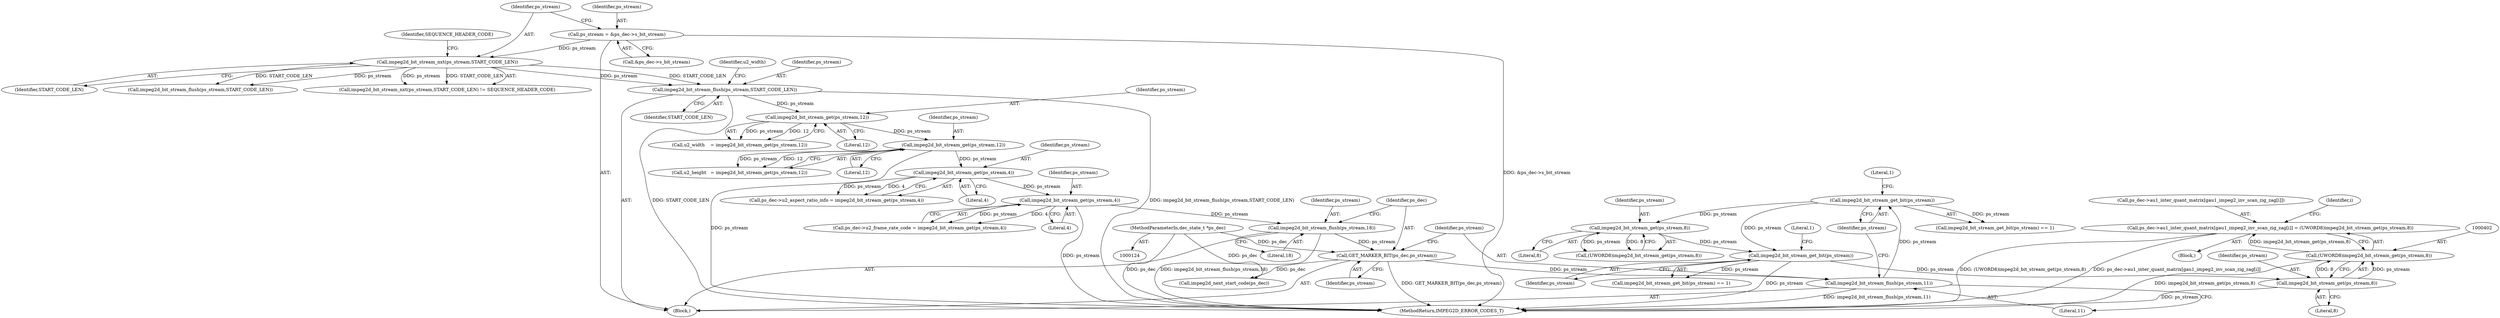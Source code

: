digraph "0_Android_bef16671c891e16f25a7b174bc528eea109357be@array" {
"1000393" [label="(Call,ps_dec->au1_inter_quant_matrix[gau1_impeg2_inv_scan_zig_zag[i]] = (UWORD8)impeg2d_bit_stream_get(ps_stream,8))"];
"1000401" [label="(Call,(UWORD8)impeg2d_bit_stream_get(ps_stream,8))"];
"1000403" [label="(Call,impeg2d_bit_stream_get(ps_stream,8))"];
"1000378" [label="(Call,impeg2d_bit_stream_get_bit(ps_stream))"];
"1000365" [label="(Call,impeg2d_bit_stream_get(ps_stream,8))"];
"1000340" [label="(Call,impeg2d_bit_stream_get_bit(ps_stream))"];
"1000335" [label="(Call,impeg2d_bit_stream_flush(ps_stream,11))"];
"1000332" [label="(Call,GET_MARKER_BIT(ps_dec,ps_stream))"];
"1000125" [label="(MethodParameterIn,dec_state_t *ps_dec)"];
"1000329" [label="(Call,impeg2d_bit_stream_flush(ps_stream,18))"];
"1000317" [label="(Call,impeg2d_bit_stream_get(ps_stream,4))"];
"1000310" [label="(Call,impeg2d_bit_stream_get(ps_stream,4))"];
"1000158" [label="(Call,impeg2d_bit_stream_get(ps_stream,12))"];
"1000153" [label="(Call,impeg2d_bit_stream_get(ps_stream,12))"];
"1000148" [label="(Call,impeg2d_bit_stream_flush(ps_stream,START_CODE_LEN))"];
"1000138" [label="(Call,impeg2d_bit_stream_nxt(ps_stream,START_CODE_LEN))"];
"1000128" [label="(Call,ps_stream = &ps_dec->s_bit_stream)"];
"1000143" [label="(Call,impeg2d_bit_stream_flush(ps_stream,START_CODE_LEN))"];
"1000330" [label="(Identifier,ps_stream)"];
"1000336" [label="(Identifier,ps_stream)"];
"1000378" [label="(Call,impeg2d_bit_stream_get_bit(ps_stream))"];
"1000156" [label="(Call,u2_height   = impeg2d_bit_stream_get(ps_stream,12))"];
"1000137" [label="(Call,impeg2d_bit_stream_nxt(ps_stream,START_CODE_LEN) != SEQUENCE_HEADER_CODE)"];
"1000128" [label="(Call,ps_stream = &ps_dec->s_bit_stream)"];
"1000366" [label="(Identifier,ps_stream)"];
"1000329" [label="(Call,impeg2d_bit_stream_flush(ps_stream,18))"];
"1000150" [label="(Identifier,START_CODE_LEN)"];
"1000141" [label="(Identifier,SEQUENCE_HEADER_CODE)"];
"1000420" [label="(MethodReturn,IMPEG2D_ERROR_CODES_T)"];
"1000313" [label="(Call,ps_dec->u2_frame_rate_code = impeg2d_bit_stream_get(ps_stream,4))"];
"1000367" [label="(Literal,8)"];
"1000342" [label="(Literal,1)"];
"1000125" [label="(MethodParameterIn,dec_state_t *ps_dec)"];
"1000155" [label="(Literal,12)"];
"1000152" [label="(Identifier,u2_width)"];
"1000380" [label="(Literal,1)"];
"1000333" [label="(Identifier,ps_dec)"];
"1000337" [label="(Literal,11)"];
"1000159" [label="(Identifier,ps_stream)"];
"1000335" [label="(Call,impeg2d_bit_stream_flush(ps_stream,11))"];
"1000377" [label="(Call,impeg2d_bit_stream_get_bit(ps_stream) == 1)"];
"1000140" [label="(Identifier,START_CODE_LEN)"];
"1000129" [label="(Identifier,ps_stream)"];
"1000311" [label="(Identifier,ps_stream)"];
"1000138" [label="(Call,impeg2d_bit_stream_nxt(ps_stream,START_CODE_LEN))"];
"1000392" [label="(Block,)"];
"1000341" [label="(Identifier,ps_stream)"];
"1000126" [label="(Block,)"];
"1000130" [label="(Call,&ps_dec->s_bit_stream)"];
"1000363" [label="(Call,(UWORD8)impeg2d_bit_stream_get(ps_stream,8))"];
"1000318" [label="(Identifier,ps_stream)"];
"1000405" [label="(Literal,8)"];
"1000332" [label="(Call,GET_MARKER_BIT(ps_dec,ps_stream))"];
"1000306" [label="(Call,ps_dec->u2_aspect_ratio_info = impeg2d_bit_stream_get(ps_stream,4))"];
"1000139" [label="(Identifier,ps_stream)"];
"1000158" [label="(Call,impeg2d_bit_stream_get(ps_stream,12))"];
"1000331" [label="(Literal,18)"];
"1000319" [label="(Literal,4)"];
"1000148" [label="(Call,impeg2d_bit_stream_flush(ps_stream,START_CODE_LEN))"];
"1000149" [label="(Identifier,ps_stream)"];
"1000312" [label="(Literal,4)"];
"1000153" [label="(Call,impeg2d_bit_stream_get(ps_stream,12))"];
"1000340" [label="(Call,impeg2d_bit_stream_get_bit(ps_stream))"];
"1000154" [label="(Identifier,ps_stream)"];
"1000365" [label="(Call,impeg2d_bit_stream_get(ps_stream,8))"];
"1000401" [label="(Call,(UWORD8)impeg2d_bit_stream_get(ps_stream,8))"];
"1000334" [label="(Identifier,ps_stream)"];
"1000317" [label="(Call,impeg2d_bit_stream_get(ps_stream,4))"];
"1000393" [label="(Call,ps_dec->au1_inter_quant_matrix[gau1_impeg2_inv_scan_zig_zag[i]] = (UWORD8)impeg2d_bit_stream_get(ps_stream,8))"];
"1000394" [label="(Call,ps_dec->au1_inter_quant_matrix[gau1_impeg2_inv_scan_zig_zag[i]])"];
"1000404" [label="(Identifier,ps_stream)"];
"1000160" [label="(Literal,12)"];
"1000339" [label="(Call,impeg2d_bit_stream_get_bit(ps_stream) == 1)"];
"1000151" [label="(Call,u2_width    = impeg2d_bit_stream_get(ps_stream,12))"];
"1000379" [label="(Identifier,ps_stream)"];
"1000403" [label="(Call,impeg2d_bit_stream_get(ps_stream,8))"];
"1000391" [label="(Identifier,i)"];
"1000310" [label="(Call,impeg2d_bit_stream_get(ps_stream,4))"];
"1000414" [label="(Call,impeg2d_next_start_code(ps_dec))"];
"1000393" -> "1000392"  [label="AST: "];
"1000393" -> "1000401"  [label="CFG: "];
"1000394" -> "1000393"  [label="AST: "];
"1000401" -> "1000393"  [label="AST: "];
"1000391" -> "1000393"  [label="CFG: "];
"1000393" -> "1000420"  [label="DDG: ps_dec->au1_inter_quant_matrix[gau1_impeg2_inv_scan_zig_zag[i]]"];
"1000393" -> "1000420"  [label="DDG: (UWORD8)impeg2d_bit_stream_get(ps_stream,8)"];
"1000401" -> "1000393"  [label="DDG: impeg2d_bit_stream_get(ps_stream,8)"];
"1000401" -> "1000403"  [label="CFG: "];
"1000402" -> "1000401"  [label="AST: "];
"1000403" -> "1000401"  [label="AST: "];
"1000401" -> "1000420"  [label="DDG: impeg2d_bit_stream_get(ps_stream,8)"];
"1000403" -> "1000401"  [label="DDG: ps_stream"];
"1000403" -> "1000401"  [label="DDG: 8"];
"1000403" -> "1000405"  [label="CFG: "];
"1000404" -> "1000403"  [label="AST: "];
"1000405" -> "1000403"  [label="AST: "];
"1000403" -> "1000420"  [label="DDG: ps_stream"];
"1000378" -> "1000403"  [label="DDG: ps_stream"];
"1000378" -> "1000377"  [label="AST: "];
"1000378" -> "1000379"  [label="CFG: "];
"1000379" -> "1000378"  [label="AST: "];
"1000380" -> "1000378"  [label="CFG: "];
"1000378" -> "1000420"  [label="DDG: ps_stream"];
"1000378" -> "1000377"  [label="DDG: ps_stream"];
"1000365" -> "1000378"  [label="DDG: ps_stream"];
"1000340" -> "1000378"  [label="DDG: ps_stream"];
"1000365" -> "1000363"  [label="AST: "];
"1000365" -> "1000367"  [label="CFG: "];
"1000366" -> "1000365"  [label="AST: "];
"1000367" -> "1000365"  [label="AST: "];
"1000363" -> "1000365"  [label="CFG: "];
"1000365" -> "1000363"  [label="DDG: ps_stream"];
"1000365" -> "1000363"  [label="DDG: 8"];
"1000340" -> "1000365"  [label="DDG: ps_stream"];
"1000340" -> "1000339"  [label="AST: "];
"1000340" -> "1000341"  [label="CFG: "];
"1000341" -> "1000340"  [label="AST: "];
"1000342" -> "1000340"  [label="CFG: "];
"1000340" -> "1000339"  [label="DDG: ps_stream"];
"1000335" -> "1000340"  [label="DDG: ps_stream"];
"1000335" -> "1000126"  [label="AST: "];
"1000335" -> "1000337"  [label="CFG: "];
"1000336" -> "1000335"  [label="AST: "];
"1000337" -> "1000335"  [label="AST: "];
"1000341" -> "1000335"  [label="CFG: "];
"1000335" -> "1000420"  [label="DDG: impeg2d_bit_stream_flush(ps_stream,11)"];
"1000332" -> "1000335"  [label="DDG: ps_stream"];
"1000332" -> "1000126"  [label="AST: "];
"1000332" -> "1000334"  [label="CFG: "];
"1000333" -> "1000332"  [label="AST: "];
"1000334" -> "1000332"  [label="AST: "];
"1000336" -> "1000332"  [label="CFG: "];
"1000332" -> "1000420"  [label="DDG: GET_MARKER_BIT(ps_dec,ps_stream)"];
"1000125" -> "1000332"  [label="DDG: ps_dec"];
"1000329" -> "1000332"  [label="DDG: ps_stream"];
"1000332" -> "1000414"  [label="DDG: ps_dec"];
"1000125" -> "1000124"  [label="AST: "];
"1000125" -> "1000420"  [label="DDG: ps_dec"];
"1000125" -> "1000414"  [label="DDG: ps_dec"];
"1000329" -> "1000126"  [label="AST: "];
"1000329" -> "1000331"  [label="CFG: "];
"1000330" -> "1000329"  [label="AST: "];
"1000331" -> "1000329"  [label="AST: "];
"1000333" -> "1000329"  [label="CFG: "];
"1000329" -> "1000420"  [label="DDG: impeg2d_bit_stream_flush(ps_stream,18)"];
"1000317" -> "1000329"  [label="DDG: ps_stream"];
"1000317" -> "1000313"  [label="AST: "];
"1000317" -> "1000319"  [label="CFG: "];
"1000318" -> "1000317"  [label="AST: "];
"1000319" -> "1000317"  [label="AST: "];
"1000313" -> "1000317"  [label="CFG: "];
"1000317" -> "1000420"  [label="DDG: ps_stream"];
"1000317" -> "1000313"  [label="DDG: ps_stream"];
"1000317" -> "1000313"  [label="DDG: 4"];
"1000310" -> "1000317"  [label="DDG: ps_stream"];
"1000310" -> "1000306"  [label="AST: "];
"1000310" -> "1000312"  [label="CFG: "];
"1000311" -> "1000310"  [label="AST: "];
"1000312" -> "1000310"  [label="AST: "];
"1000306" -> "1000310"  [label="CFG: "];
"1000310" -> "1000306"  [label="DDG: ps_stream"];
"1000310" -> "1000306"  [label="DDG: 4"];
"1000158" -> "1000310"  [label="DDG: ps_stream"];
"1000158" -> "1000156"  [label="AST: "];
"1000158" -> "1000160"  [label="CFG: "];
"1000159" -> "1000158"  [label="AST: "];
"1000160" -> "1000158"  [label="AST: "];
"1000156" -> "1000158"  [label="CFG: "];
"1000158" -> "1000420"  [label="DDG: ps_stream"];
"1000158" -> "1000156"  [label="DDG: ps_stream"];
"1000158" -> "1000156"  [label="DDG: 12"];
"1000153" -> "1000158"  [label="DDG: ps_stream"];
"1000153" -> "1000151"  [label="AST: "];
"1000153" -> "1000155"  [label="CFG: "];
"1000154" -> "1000153"  [label="AST: "];
"1000155" -> "1000153"  [label="AST: "];
"1000151" -> "1000153"  [label="CFG: "];
"1000153" -> "1000151"  [label="DDG: ps_stream"];
"1000153" -> "1000151"  [label="DDG: 12"];
"1000148" -> "1000153"  [label="DDG: ps_stream"];
"1000148" -> "1000126"  [label="AST: "];
"1000148" -> "1000150"  [label="CFG: "];
"1000149" -> "1000148"  [label="AST: "];
"1000150" -> "1000148"  [label="AST: "];
"1000152" -> "1000148"  [label="CFG: "];
"1000148" -> "1000420"  [label="DDG: impeg2d_bit_stream_flush(ps_stream,START_CODE_LEN)"];
"1000148" -> "1000420"  [label="DDG: START_CODE_LEN"];
"1000138" -> "1000148"  [label="DDG: ps_stream"];
"1000138" -> "1000148"  [label="DDG: START_CODE_LEN"];
"1000138" -> "1000137"  [label="AST: "];
"1000138" -> "1000140"  [label="CFG: "];
"1000139" -> "1000138"  [label="AST: "];
"1000140" -> "1000138"  [label="AST: "];
"1000141" -> "1000138"  [label="CFG: "];
"1000138" -> "1000137"  [label="DDG: ps_stream"];
"1000138" -> "1000137"  [label="DDG: START_CODE_LEN"];
"1000128" -> "1000138"  [label="DDG: ps_stream"];
"1000138" -> "1000143"  [label="DDG: ps_stream"];
"1000138" -> "1000143"  [label="DDG: START_CODE_LEN"];
"1000128" -> "1000126"  [label="AST: "];
"1000128" -> "1000130"  [label="CFG: "];
"1000129" -> "1000128"  [label="AST: "];
"1000130" -> "1000128"  [label="AST: "];
"1000139" -> "1000128"  [label="CFG: "];
"1000128" -> "1000420"  [label="DDG: &ps_dec->s_bit_stream"];
}
